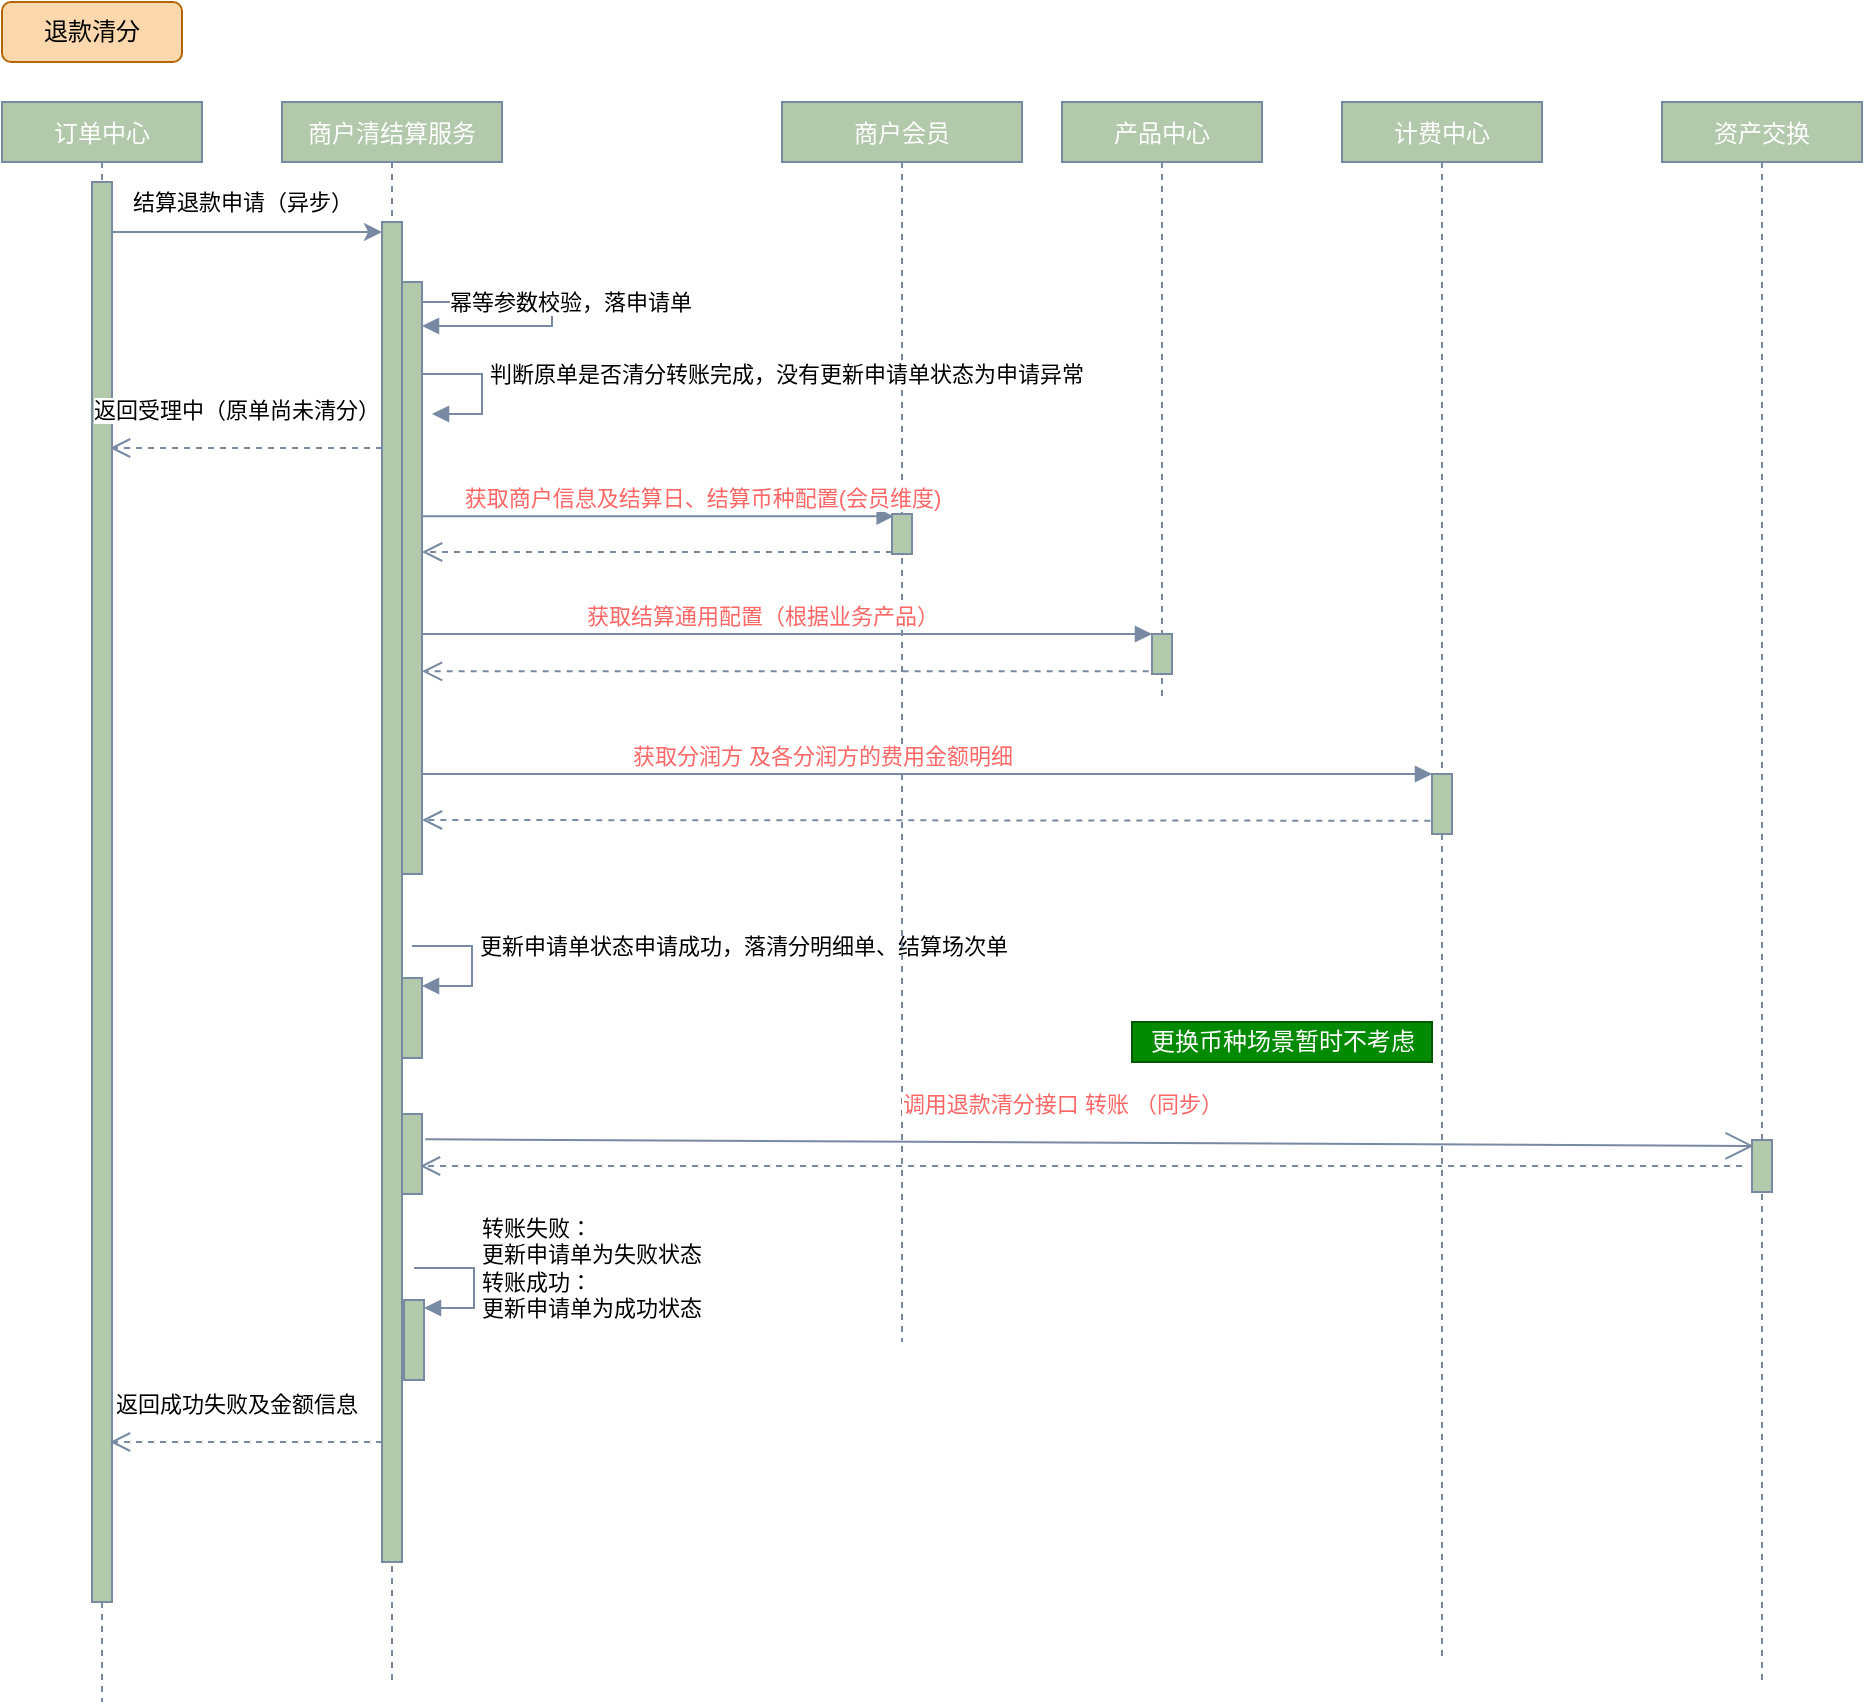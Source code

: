 <mxfile version="15.9.1" type="github">
  <diagram id="kgpKYQtTHZ0yAKxKKP6v" name="Page-1">
    <mxGraphModel dx="1422" dy="754" grid="1" gridSize="10" guides="1" tooltips="1" connect="1" arrows="1" fold="1" page="1" pageScale="1" pageWidth="850" pageHeight="1100" math="0" shadow="0">
      <root>
        <mxCell id="0" />
        <mxCell id="1" parent="0" />
        <mxCell id="iCqgonr7vAxQCt7-M4o1-1" value="订单中心" style="shape=umlLifeline;perimeter=lifelinePerimeter;container=1;collapsible=0;recursiveResize=0;shadow=0;strokeWidth=1;fillColor=#B2C9AB;strokeColor=#788AA3;fontColor=#FFFFFF;rounded=0;size=30;" parent="1" vertex="1">
          <mxGeometry x="20" y="60" width="100" height="800" as="geometry" />
        </mxCell>
        <mxCell id="iCqgonr7vAxQCt7-M4o1-2" value="" style="points=[];perimeter=orthogonalPerimeter;shadow=0;strokeWidth=1;fillColor=#B2C9AB;strokeColor=#788AA3;fontColor=#46495D;rounded=0;" parent="iCqgonr7vAxQCt7-M4o1-1" vertex="1">
          <mxGeometry x="45" y="40" width="10" height="710" as="geometry" />
        </mxCell>
        <mxCell id="iCqgonr7vAxQCt7-M4o1-3" value="商户清结算服务" style="shape=umlLifeline;perimeter=lifelinePerimeter;container=1;collapsible=0;recursiveResize=0;shadow=0;strokeWidth=1;fillColor=#B2C9AB;strokeColor=#788AA3;fontColor=#FFFFFF;rounded=0;size=30;" parent="1" vertex="1">
          <mxGeometry x="160" y="60" width="110" height="790" as="geometry" />
        </mxCell>
        <mxCell id="iCqgonr7vAxQCt7-M4o1-4" value="" style="points=[];perimeter=orthogonalPerimeter;shadow=0;strokeWidth=1;fillColor=#B2C9AB;strokeColor=#788AA3;fontColor=#46495D;rounded=0;" parent="iCqgonr7vAxQCt7-M4o1-3" vertex="1">
          <mxGeometry x="50" y="60" width="10" height="670" as="geometry" />
        </mxCell>
        <mxCell id="iCqgonr7vAxQCt7-M4o1-5" value="" style="html=1;points=[];perimeter=orthogonalPerimeter;fontSize=11;fontColor=#000000;strokeColor=#788AA3;fillColor=#B2C9AB;" parent="iCqgonr7vAxQCt7-M4o1-3" vertex="1">
          <mxGeometry x="60" y="90" width="10" height="296" as="geometry" />
        </mxCell>
        <mxCell id="iCqgonr7vAxQCt7-M4o1-6" value="幂等参数校验，落申请单" style="edgeStyle=orthogonalEdgeStyle;html=1;align=left;spacingLeft=2;endArrow=block;rounded=0;fontSize=11;fontColor=#000000;strokeColor=#788AA3;fillColor=#B2C9AB;curved=0;exitX=1.003;exitY=0.207;exitDx=0;exitDy=0;exitPerimeter=0;" parent="iCqgonr7vAxQCt7-M4o1-3" edge="1">
          <mxGeometry x="-0.824" relative="1" as="geometry">
            <mxPoint x="70.03" y="97.272" as="sourcePoint" />
            <Array as="points">
              <mxPoint x="135" y="100" />
              <mxPoint x="135" y="112" />
            </Array>
            <mxPoint as="offset" />
            <mxPoint x="70" y="112" as="targetPoint" />
          </mxGeometry>
        </mxCell>
        <mxCell id="iCqgonr7vAxQCt7-M4o1-7" value="" style="html=1;points=[];perimeter=orthogonalPerimeter;fontSize=11;fontColor=#000000;strokeColor=#788AA3;fillColor=#B2C9AB;" parent="iCqgonr7vAxQCt7-M4o1-3" vertex="1">
          <mxGeometry x="60" y="438" width="10" height="40" as="geometry" />
        </mxCell>
        <mxCell id="iCqgonr7vAxQCt7-M4o1-8" value="更新申请单状态申请成功，落清分明细单、结算场次单" style="edgeStyle=orthogonalEdgeStyle;html=1;align=left;spacingLeft=2;endArrow=block;rounded=0;entryX=1;entryY=0;fontSize=11;fontColor=#000000;strokeColor=#788AA3;strokeWidth=1;fillColor=#B2C9AB;curved=0;jumpStyle=none;" parent="iCqgonr7vAxQCt7-M4o1-3" edge="1">
          <mxGeometry x="-0.2" relative="1" as="geometry">
            <mxPoint x="65" y="422" as="sourcePoint" />
            <Array as="points">
              <mxPoint x="95" y="422" />
            </Array>
            <mxPoint as="offset" />
            <mxPoint x="70" y="442" as="targetPoint" />
          </mxGeometry>
        </mxCell>
        <mxCell id="iCqgonr7vAxQCt7-M4o1-10" value="" style="html=1;points=[];perimeter=orthogonalPerimeter;fontSize=11;fontColor=#000000;strokeColor=#788AA3;fillColor=#B2C9AB;" parent="iCqgonr7vAxQCt7-M4o1-3" vertex="1">
          <mxGeometry x="60" y="506" width="10" height="40" as="geometry" />
        </mxCell>
        <mxCell id="iCqgonr7vAxQCt7-M4o1-30" value="计费中心" style="shape=umlLifeline;perimeter=lifelinePerimeter;container=1;collapsible=0;recursiveResize=0;shadow=0;strokeWidth=1;fillColor=#B2C9AB;strokeColor=#788AA3;fontColor=#FFFFFF;rounded=0;size=30;" parent="1" vertex="1">
          <mxGeometry x="690" y="60" width="100" height="780" as="geometry" />
        </mxCell>
        <mxCell id="iCqgonr7vAxQCt7-M4o1-31" value="" style="html=1;points=[];perimeter=orthogonalPerimeter;fontSize=11;fontColor=#000000;strokeColor=#788AA3;fillColor=#B2C9AB;" parent="iCqgonr7vAxQCt7-M4o1-30" vertex="1">
          <mxGeometry x="45" y="336" width="10" height="30" as="geometry" />
        </mxCell>
        <mxCell id="iCqgonr7vAxQCt7-M4o1-33" value="资产交换" style="shape=umlLifeline;perimeter=lifelinePerimeter;container=1;collapsible=0;recursiveResize=0;shadow=0;strokeWidth=1;fillColor=#B2C9AB;strokeColor=#788AA3;fontColor=#FFFFFF;rounded=0;size=30;" parent="1" vertex="1">
          <mxGeometry x="850" y="60" width="100" height="790" as="geometry" />
        </mxCell>
        <mxCell id="iCqgonr7vAxQCt7-M4o1-34" value="" style="html=1;points=[];perimeter=orthogonalPerimeter;fontSize=11;fontColor=#000000;strokeColor=#788AA3;fillColor=#B2C9AB;" parent="iCqgonr7vAxQCt7-M4o1-33" vertex="1">
          <mxGeometry x="45" y="519" width="10" height="26" as="geometry" />
        </mxCell>
        <mxCell id="iCqgonr7vAxQCt7-M4o1-40" value="商户会员" style="shape=umlLifeline;perimeter=lifelinePerimeter;container=1;collapsible=0;recursiveResize=0;shadow=0;strokeWidth=1;fillColor=#B2C9AB;strokeColor=#788AA3;fontColor=#FFFFFF;rounded=0;size=30;" parent="1" vertex="1">
          <mxGeometry x="410" y="60" width="120" height="620" as="geometry" />
        </mxCell>
        <mxCell id="iCqgonr7vAxQCt7-M4o1-41" value="" style="html=1;points=[];perimeter=orthogonalPerimeter;fontSize=11;fontColor=#000000;strokeColor=#788AA3;fillColor=#B2C9AB;" parent="iCqgonr7vAxQCt7-M4o1-40" vertex="1">
          <mxGeometry x="55" y="206" width="10" height="20" as="geometry" />
        </mxCell>
        <mxCell id="iCqgonr7vAxQCt7-M4o1-42" value="" style="endArrow=classic;html=1;fontColor=#FFFFFF;strokeColor=#788AA3;fillColor=#B2C9AB;curved=0;" parent="1" source="iCqgonr7vAxQCt7-M4o1-2" target="iCqgonr7vAxQCt7-M4o1-4" edge="1">
          <mxGeometry width="50" height="50" relative="1" as="geometry">
            <mxPoint x="380" y="190" as="sourcePoint" />
            <mxPoint x="430" y="140" as="targetPoint" />
            <Array as="points">
              <mxPoint x="160" y="125" />
            </Array>
          </mxGeometry>
        </mxCell>
        <mxCell id="iCqgonr7vAxQCt7-M4o1-43" value="&lt;font color=&quot;#000000&quot;&gt;&lt;font style=&quot;font-size: 11px ; line-height: 0.8&quot;&gt;结算退款申请（异步）&lt;/font&gt;&lt;br&gt;&lt;/font&gt;" style="text;html=1;resizable=0;autosize=1;align=center;verticalAlign=middle;points=[];fillColor=none;strokeColor=none;rounded=0;fontColor=#FFFFFF;" parent="1" vertex="1">
          <mxGeometry x="70" y="100" width="140" height="20" as="geometry" />
        </mxCell>
        <mxCell id="iCqgonr7vAxQCt7-M4o1-44" value="&lt;font color=&quot;#ff6666&quot;&gt;获取商户信息及结算日、结算币种配置(会员维度)&lt;/font&gt;" style="html=1;verticalAlign=bottom;endArrow=block;fontSize=11;fontColor=#000000;strokeColor=#788AA3;fillColor=#B2C9AB;curved=0;entryX=0.083;entryY=0.058;entryDx=0;entryDy=0;entryPerimeter=0;strokeWidth=1;jumpStyle=none;" parent="1" target="iCqgonr7vAxQCt7-M4o1-41" edge="1">
          <mxGeometry x="0.187" relative="1" as="geometry">
            <mxPoint x="230" y="267.16" as="sourcePoint" />
            <mxPoint x="750" y="266" as="targetPoint" />
            <Array as="points" />
            <mxPoint as="offset" />
          </mxGeometry>
        </mxCell>
        <mxCell id="iCqgonr7vAxQCt7-M4o1-45" value="" style="html=1;verticalAlign=bottom;endArrow=open;dashed=1;endSize=8;exitX=0;exitY=0.95;fontSize=11;fontColor=#000000;strokeColor=#788AA3;fillColor=#B2C9AB;curved=0;" parent="1" source="iCqgonr7vAxQCt7-M4o1-41" edge="1">
          <mxGeometry x="0.276" y="-1" relative="1" as="geometry">
            <mxPoint x="230" y="285" as="targetPoint" />
            <mxPoint as="offset" />
          </mxGeometry>
        </mxCell>
        <mxCell id="iCqgonr7vAxQCt7-M4o1-46" value="产品中心" style="shape=umlLifeline;perimeter=lifelinePerimeter;container=1;collapsible=0;recursiveResize=0;shadow=0;strokeWidth=1;fillColor=#B2C9AB;strokeColor=#788AA3;fontColor=#FFFFFF;rounded=0;size=30;" parent="1" vertex="1">
          <mxGeometry x="550" y="60" width="100" height="300" as="geometry" />
        </mxCell>
        <mxCell id="iCqgonr7vAxQCt7-M4o1-47" value="" style="html=1;points=[];perimeter=orthogonalPerimeter;fontSize=11;fontColor=#000000;strokeColor=#788AA3;fillColor=#B2C9AB;" parent="iCqgonr7vAxQCt7-M4o1-46" vertex="1">
          <mxGeometry x="45" y="266" width="10" height="20" as="geometry" />
        </mxCell>
        <mxCell id="iCqgonr7vAxQCt7-M4o1-48" value="&lt;font color=&quot;#ff6666&quot;&gt;获取结算通用配置（根据&lt;/font&gt;&lt;span style=&quot;color: rgb(255 , 102 , 102)&quot;&gt;业务产品&lt;/span&gt;&lt;font color=&quot;#ff6666&quot;&gt;）&lt;/font&gt;" style="html=1;verticalAlign=bottom;endArrow=block;entryX=0;entryY=0;fontSize=11;fontColor=#000000;strokeColor=#788AA3;fillColor=#B2C9AB;curved=0;jumpStyle=none;" parent="1" edge="1">
          <mxGeometry x="-0.069" relative="1" as="geometry">
            <mxPoint x="230" y="326" as="sourcePoint" />
            <mxPoint as="offset" />
            <mxPoint x="595" y="326" as="targetPoint" />
          </mxGeometry>
        </mxCell>
        <mxCell id="iCqgonr7vAxQCt7-M4o1-49" value="" style="html=1;verticalAlign=bottom;endArrow=open;dashed=1;endSize=8;fontSize=11;fontColor=#000000;strokeColor=#788AA3;fillColor=#B2C9AB;curved=0;exitX=-0.167;exitY=0.933;exitDx=0;exitDy=0;exitPerimeter=0;" parent="1" source="iCqgonr7vAxQCt7-M4o1-47" edge="1">
          <mxGeometry x="0.122" y="32" relative="1" as="geometry">
            <mxPoint x="230" y="344.66" as="targetPoint" />
            <mxPoint as="offset" />
          </mxGeometry>
        </mxCell>
        <mxCell id="iCqgonr7vAxQCt7-M4o1-50" value="&lt;font color=&quot;#ff6666&quot;&gt;获取分润方 及各分润方的费用金额明细&lt;/font&gt;" style="html=1;verticalAlign=bottom;endArrow=block;entryX=0;entryY=0;fontSize=11;fontColor=#000000;strokeColor=#788AA3;strokeWidth=1;fillColor=#B2C9AB;curved=0;jumpStyle=none;" parent="1" target="iCqgonr7vAxQCt7-M4o1-31" edge="1">
          <mxGeometry x="-0.208" relative="1" as="geometry">
            <mxPoint x="230" y="396" as="sourcePoint" />
            <mxPoint as="offset" />
          </mxGeometry>
        </mxCell>
        <mxCell id="iCqgonr7vAxQCt7-M4o1-51" value="" style="html=1;verticalAlign=bottom;endArrow=open;dashed=1;endSize=8;fontSize=11;fontColor=#000000;strokeColor=#788AA3;strokeWidth=1;fillColor=#B2C9AB;curved=0;jumpStyle=none;exitX=-0.083;exitY=0.779;exitDx=0;exitDy=0;exitPerimeter=0;" parent="1" source="iCqgonr7vAxQCt7-M4o1-31" edge="1">
          <mxGeometry relative="1" as="geometry">
            <mxPoint x="230" y="419" as="targetPoint" />
          </mxGeometry>
        </mxCell>
        <mxCell id="iCqgonr7vAxQCt7-M4o1-52" value="&lt;font color=&quot;#ff6666&quot;&gt;调用退款清分接口 转账 （同步）&lt;/font&gt;" style="html=1;verticalAlign=bottom;endArrow=open;dashed=1;endSize=8;fontSize=11;fontColor=#000000;strokeColor=#788AA3;strokeWidth=1;fillColor=#B2C9AB;curved=0;jumpStyle=none;entryX=0.9;entryY=0.675;entryDx=0;entryDy=0;entryPerimeter=0;" parent="1" edge="1">
          <mxGeometry x="0.029" y="-22" relative="1" as="geometry">
            <mxPoint x="229" y="592" as="targetPoint" />
            <mxPoint x="890" y="592" as="sourcePoint" />
            <mxPoint as="offset" />
          </mxGeometry>
        </mxCell>
        <mxCell id="iCqgonr7vAxQCt7-M4o1-53" value="" style="endArrow=open;endFill=1;endSize=12;html=1;fontSize=11;fontColor=#000000;strokeColor=#788AA3;strokeWidth=1;fillColor=#B2C9AB;curved=0;jumpStyle=none;exitX=1.167;exitY=0.342;exitDx=0;exitDy=0;exitPerimeter=0;entryX=0.083;entryY=0.115;entryDx=0;entryDy=0;entryPerimeter=0;" parent="1" target="iCqgonr7vAxQCt7-M4o1-34" edge="1">
          <mxGeometry width="160" relative="1" as="geometry">
            <mxPoint x="231.67" y="578.68" as="sourcePoint" />
            <mxPoint x="890" y="545" as="targetPoint" />
            <Array as="points" />
          </mxGeometry>
        </mxCell>
        <mxCell id="iCqgonr7vAxQCt7-M4o1-56" value="退款清分" style="rounded=1;whiteSpace=wrap;html=1;fillColor=#fad7ac;strokeColor=#b46504;" parent="1" vertex="1">
          <mxGeometry x="20" y="10" width="90" height="30" as="geometry" />
        </mxCell>
        <mxCell id="iCqgonr7vAxQCt7-M4o1-80" value="判断原单是否清分转账完成，没有更新申请单状态为申请异常&amp;nbsp;" style="edgeStyle=orthogonalEdgeStyle;html=1;align=left;spacingLeft=2;endArrow=block;rounded=0;entryX=1;entryY=0;fontSize=11;fontColor=#000000;strokeColor=#788AA3;strokeWidth=1;fillColor=#B2C9AB;curved=0;jumpStyle=none;" parent="1" edge="1">
          <mxGeometry x="-0.2" relative="1" as="geometry">
            <mxPoint x="230" y="196" as="sourcePoint" />
            <Array as="points">
              <mxPoint x="260" y="196" />
            </Array>
            <mxPoint as="offset" />
            <mxPoint x="235" y="216" as="targetPoint" />
          </mxGeometry>
        </mxCell>
        <mxCell id="iCqgonr7vAxQCt7-M4o1-9" value="返回受理中（原单尚未清分）" style="html=1;verticalAlign=bottom;endArrow=open;dashed=1;endSize=8;fontSize=11;fontColor=#000000;strokeColor=#788AA3;strokeWidth=1;fillColor=#B2C9AB;curved=0;jumpStyle=none;" parent="1" edge="1">
          <mxGeometry x="0.077" y="-10" relative="1" as="geometry">
            <mxPoint x="210" y="233" as="sourcePoint" />
            <mxPoint x="74" y="233" as="targetPoint" />
            <mxPoint as="offset" />
          </mxGeometry>
        </mxCell>
        <mxCell id="iCqgonr7vAxQCt7-M4o1-81" value="返回成功失败及金额信息" style="html=1;verticalAlign=bottom;endArrow=open;dashed=1;endSize=8;fontSize=11;fontColor=#000000;strokeColor=#788AA3;strokeWidth=1;fillColor=#B2C9AB;curved=0;jumpStyle=none;" parent="1" edge="1">
          <mxGeometry x="0.077" y="-10" relative="1" as="geometry">
            <mxPoint x="210" y="730" as="sourcePoint" />
            <mxPoint x="74" y="730" as="targetPoint" />
            <mxPoint as="offset" />
          </mxGeometry>
        </mxCell>
        <mxCell id="iCqgonr7vAxQCt7-M4o1-83" value="" style="html=1;points=[];perimeter=orthogonalPerimeter;fontSize=11;fontColor=#000000;strokeColor=#788AA3;fillColor=#B2C9AB;" parent="1" vertex="1">
          <mxGeometry x="221" y="659" width="10" height="40" as="geometry" />
        </mxCell>
        <mxCell id="iCqgonr7vAxQCt7-M4o1-84" value="转账失败：&lt;br&gt;更新申请单为失败状态&lt;br&gt;转账成功：&lt;br&gt;更新申请单为成功状态" style="edgeStyle=orthogonalEdgeStyle;html=1;align=left;spacingLeft=2;endArrow=block;rounded=0;entryX=1;entryY=0;fontSize=11;fontColor=#000000;strokeColor=#788AA3;strokeWidth=1;fillColor=#B2C9AB;curved=0;jumpStyle=none;" parent="1" edge="1">
          <mxGeometry x="-0.2" relative="1" as="geometry">
            <mxPoint x="226" y="643" as="sourcePoint" />
            <Array as="points">
              <mxPoint x="256" y="643" />
            </Array>
            <mxPoint as="offset" />
            <mxPoint x="231" y="663" as="targetPoint" />
          </mxGeometry>
        </mxCell>
        <mxCell id="ufKOuwl8uizoEDAQyWhz-1" value="更换币种场景暂时不考虑" style="text;html=1;resizable=0;autosize=1;align=center;verticalAlign=middle;points=[];fillColor=#008a00;strokeColor=#005700;rounded=0;fontColor=#ffffff;" parent="1" vertex="1">
          <mxGeometry x="585" y="520" width="150" height="20" as="geometry" />
        </mxCell>
      </root>
    </mxGraphModel>
  </diagram>
</mxfile>

